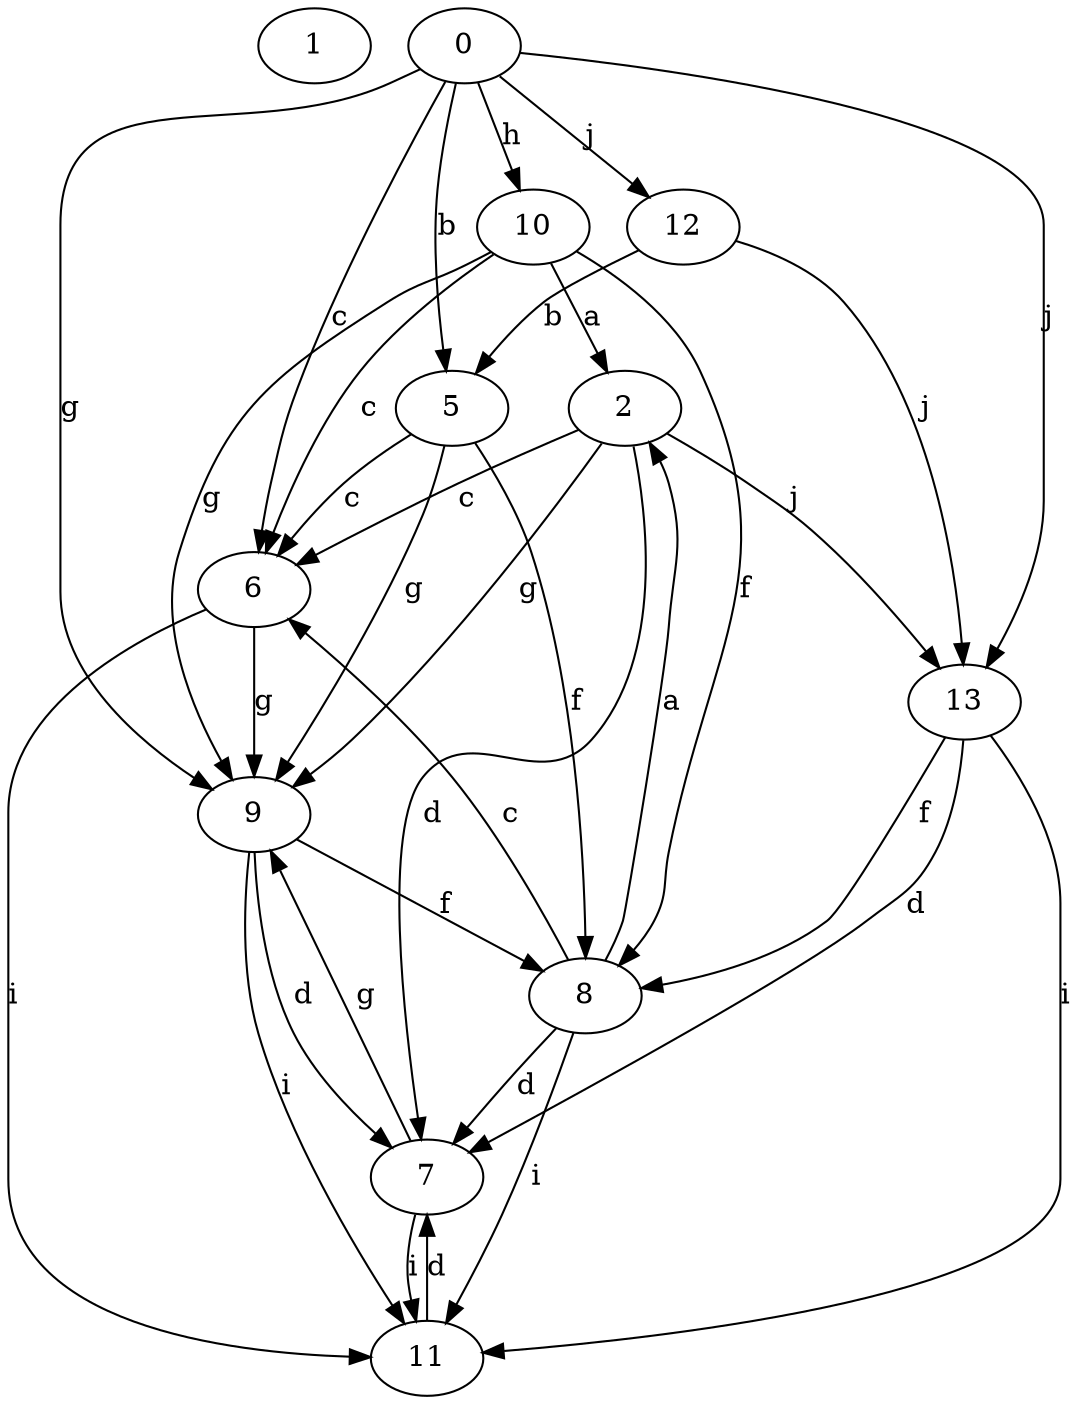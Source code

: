 strict digraph  {
1;
2;
5;
6;
7;
8;
9;
10;
0;
11;
12;
13;
2 -> 6  [label=c];
2 -> 7  [label=d];
2 -> 9  [label=g];
2 -> 13  [label=j];
5 -> 6  [label=c];
5 -> 8  [label=f];
5 -> 9  [label=g];
6 -> 9  [label=g];
6 -> 11  [label=i];
7 -> 9  [label=g];
7 -> 11  [label=i];
8 -> 2  [label=a];
8 -> 6  [label=c];
8 -> 7  [label=d];
8 -> 11  [label=i];
9 -> 7  [label=d];
9 -> 8  [label=f];
9 -> 11  [label=i];
10 -> 2  [label=a];
10 -> 6  [label=c];
10 -> 8  [label=f];
10 -> 9  [label=g];
0 -> 5  [label=b];
0 -> 6  [label=c];
0 -> 9  [label=g];
0 -> 10  [label=h];
0 -> 12  [label=j];
0 -> 13  [label=j];
11 -> 7  [label=d];
12 -> 5  [label=b];
12 -> 13  [label=j];
13 -> 7  [label=d];
13 -> 8  [label=f];
13 -> 11  [label=i];
}
